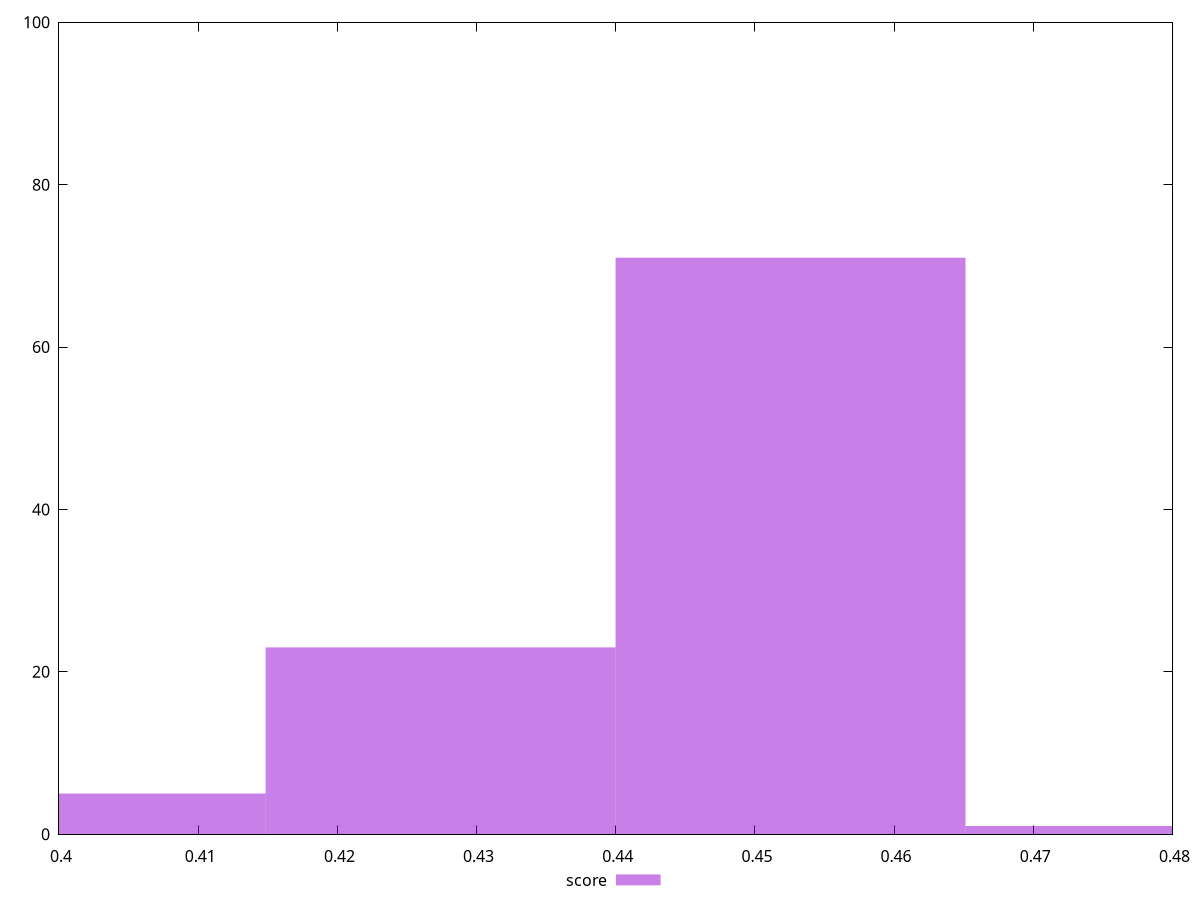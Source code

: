 reset

$score <<EOF
0.40227373495433655 5
0.4525579518236286 71
0.4274158433889826 23
0.47770006025827466 1
EOF

set key outside below
set boxwidth 0.025142108434646034
set xrange [0.4:0.48]
set yrange [0:100]
set trange [0:100]
set style fill transparent solid 0.5 noborder
set terminal svg size 640, 490 enhanced background rgb 'white'
set output "reports/report_00028_2021-02-24T12-49-42.674Z/uses-rel-preload/samples/agenda/score/histogram.svg"

plot $score title "score" with boxes

reset
